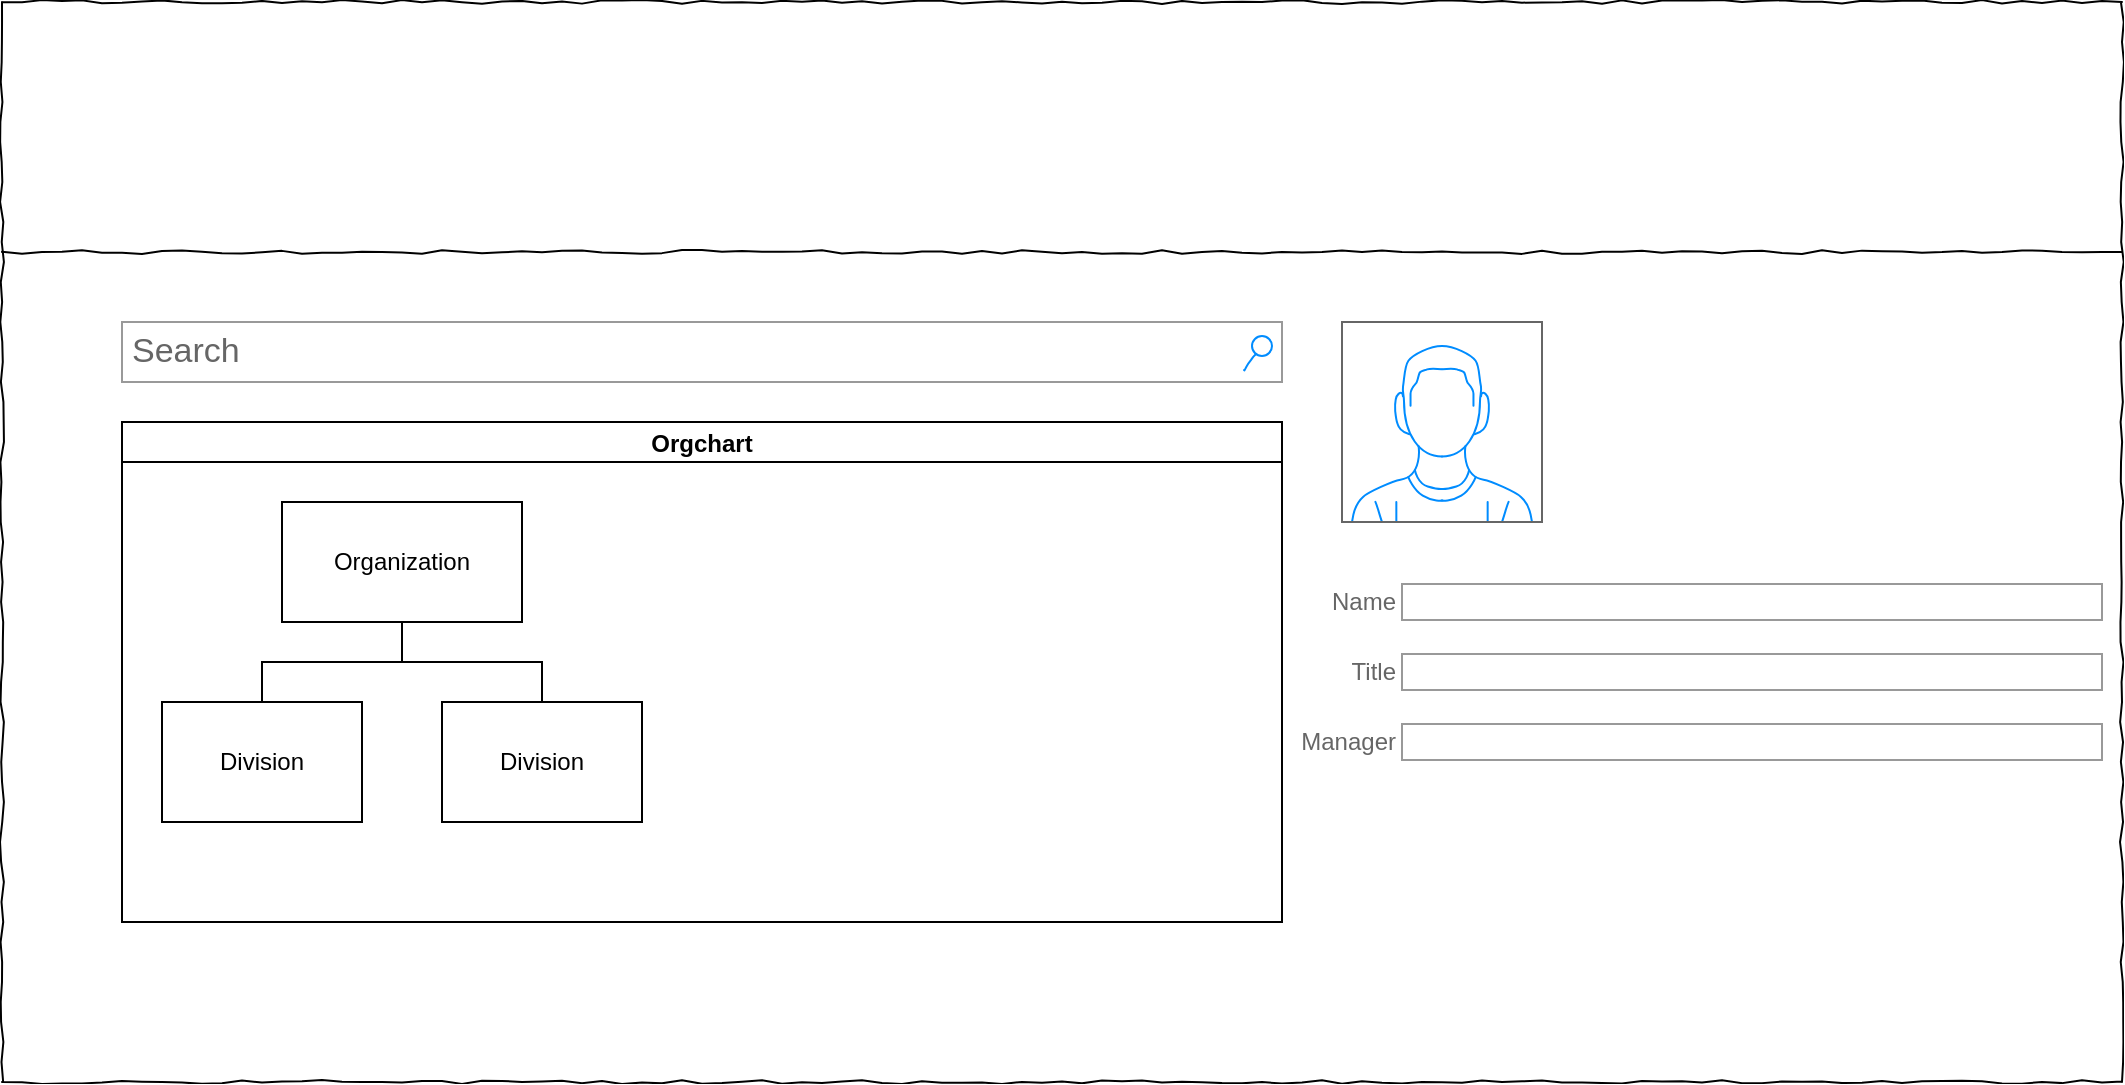 <mxfile version="20.5.1" type="github"><diagram name="Page-1" id="03018318-947c-dd8e-b7a3-06fadd420f32"><mxGraphModel dx="1422" dy="800" grid="1" gridSize="10" guides="1" tooltips="1" connect="1" arrows="1" fold="1" page="1" pageScale="1" pageWidth="1100" pageHeight="850" background="none" math="0" shadow="0"><root><mxCell id="0"/><mxCell id="1" parent="0"/><mxCell id="677b7b8949515195-1" value="" style="whiteSpace=wrap;html=1;rounded=0;shadow=0;labelBackgroundColor=none;strokeColor=#000000;strokeWidth=1;fillColor=none;fontFamily=Verdana;fontSize=12;fontColor=#000000;align=center;comic=1;" parent="1" vertex="1"><mxGeometry x="20" y="20" width="1060" height="540" as="geometry"/></mxCell><mxCell id="677b7b8949515195-3" value="Search" style="strokeWidth=1;shadow=0;dashed=0;align=center;html=1;shape=mxgraph.mockup.forms.searchBox;strokeColor=#999999;mainText=;strokeColor2=#008cff;fontColor=#666666;fontSize=17;align=left;spacingLeft=3;rounded=0;labelBackgroundColor=none;comic=1;" parent="1" vertex="1"><mxGeometry x="80" y="180" width="580" height="30" as="geometry"/></mxCell><mxCell id="677b7b8949515195-9" value="" style="line;strokeWidth=1;html=1;rounded=0;shadow=0;labelBackgroundColor=none;fillColor=none;fontFamily=Verdana;fontSize=14;fontColor=#000000;align=center;comic=1;" parent="1" vertex="1"><mxGeometry x="20" y="140" width="1060" height="10" as="geometry"/></mxCell><mxCell id="pHTvgDJy_3bHI6UoABYy-1" value="Orgchart" style="swimlane;startSize=20;horizontal=1;containerType=tree;newEdgeStyle={&quot;edgeStyle&quot;:&quot;elbowEdgeStyle&quot;,&quot;startArrow&quot;:&quot;none&quot;,&quot;endArrow&quot;:&quot;none&quot;};fillColor=default;" vertex="1" parent="1"><mxGeometry x="80" y="230" width="580" height="250" as="geometry"/></mxCell><mxCell id="pHTvgDJy_3bHI6UoABYy-2" value="" style="edgeStyle=elbowEdgeStyle;elbow=vertical;startArrow=none;endArrow=none;rounded=0;" edge="1" parent="pHTvgDJy_3bHI6UoABYy-1" source="pHTvgDJy_3bHI6UoABYy-4" target="pHTvgDJy_3bHI6UoABYy-5"><mxGeometry relative="1" as="geometry"/></mxCell><mxCell id="pHTvgDJy_3bHI6UoABYy-3" value="" style="edgeStyle=elbowEdgeStyle;elbow=vertical;startArrow=none;endArrow=none;rounded=0;" edge="1" parent="pHTvgDJy_3bHI6UoABYy-1" source="pHTvgDJy_3bHI6UoABYy-4" target="pHTvgDJy_3bHI6UoABYy-6"><mxGeometry relative="1" as="geometry"/></mxCell><UserObject label="Organization" treeRoot="1" id="pHTvgDJy_3bHI6UoABYy-4"><mxCell style="whiteSpace=wrap;html=1;align=center;treeFolding=1;treeMoving=1;newEdgeStyle={&quot;edgeStyle&quot;:&quot;elbowEdgeStyle&quot;,&quot;startArrow&quot;:&quot;none&quot;,&quot;endArrow&quot;:&quot;none&quot;};" vertex="1" parent="pHTvgDJy_3bHI6UoABYy-1"><mxGeometry x="80" y="40" width="120" height="60" as="geometry"/></mxCell></UserObject><mxCell id="pHTvgDJy_3bHI6UoABYy-5" value="Division" style="whiteSpace=wrap;html=1;align=center;verticalAlign=middle;treeFolding=1;treeMoving=1;newEdgeStyle={&quot;edgeStyle&quot;:&quot;elbowEdgeStyle&quot;,&quot;startArrow&quot;:&quot;none&quot;,&quot;endArrow&quot;:&quot;none&quot;};" vertex="1" parent="pHTvgDJy_3bHI6UoABYy-1"><mxGeometry x="20" y="140" width="100" height="60" as="geometry"/></mxCell><mxCell id="pHTvgDJy_3bHI6UoABYy-6" value="Division" style="whiteSpace=wrap;html=1;align=center;verticalAlign=middle;treeFolding=1;treeMoving=1;newEdgeStyle={&quot;edgeStyle&quot;:&quot;elbowEdgeStyle&quot;,&quot;startArrow&quot;:&quot;none&quot;,&quot;endArrow&quot;:&quot;none&quot;};" vertex="1" parent="pHTvgDJy_3bHI6UoABYy-1"><mxGeometry x="160" y="140" width="100" height="60" as="geometry"/></mxCell><mxCell id="pHTvgDJy_3bHI6UoABYy-7" value="Name" style="strokeWidth=1;shadow=0;dashed=0;align=center;html=1;shape=mxgraph.mockup.forms.anchor;align=right;spacingRight=2;fontColor=#666666;" vertex="1" parent="1"><mxGeometry x="670" y="311" width="50" height="18" as="geometry"/></mxCell><mxCell id="pHTvgDJy_3bHI6UoABYy-8" value="" style="strokeWidth=1;shadow=0;dashed=0;align=center;html=1;shape=mxgraph.mockup.forms.rrect;fillColor=#ffffff;rSize=0;fontColor=#666666;align=left;spacingLeft=3;strokeColor=#999999;" vertex="1" parent="1"><mxGeometry x="720" y="311" width="350" height="18" as="geometry"/></mxCell><mxCell id="pHTvgDJy_3bHI6UoABYy-9" value="Title" style="strokeWidth=1;shadow=0;dashed=0;align=center;html=1;shape=mxgraph.mockup.forms.anchor;align=right;spacingRight=2;fontColor=#666666;" vertex="1" parent="1"><mxGeometry x="670" y="346" width="50" height="18" as="geometry"/></mxCell><mxCell id="pHTvgDJy_3bHI6UoABYy-10" value="" style="strokeWidth=1;shadow=0;dashed=0;align=center;html=1;shape=mxgraph.mockup.forms.rrect;fillColor=#ffffff;rSize=0;fontColor=#666666;align=left;spacingLeft=3;strokeColor=#999999;" vertex="1" parent="1"><mxGeometry x="720" y="346" width="350" height="18" as="geometry"/></mxCell><mxCell id="pHTvgDJy_3bHI6UoABYy-11" value="Manager" style="strokeWidth=1;shadow=0;dashed=0;align=center;html=1;shape=mxgraph.mockup.forms.anchor;align=right;spacingRight=2;fontColor=#666666;" vertex="1" parent="1"><mxGeometry x="670" y="381" width="50" height="18" as="geometry"/></mxCell><mxCell id="pHTvgDJy_3bHI6UoABYy-12" value="" style="strokeWidth=1;shadow=0;dashed=0;align=center;html=1;shape=mxgraph.mockup.forms.rrect;fillColor=#ffffff;rSize=0;fontColor=#666666;align=left;spacingLeft=3;strokeColor=#999999;" vertex="1" parent="1"><mxGeometry x="720" y="381" width="350" height="18" as="geometry"/></mxCell><mxCell id="pHTvgDJy_3bHI6UoABYy-19" value="" style="verticalLabelPosition=bottom;shadow=0;dashed=0;align=center;html=1;verticalAlign=top;strokeWidth=1;shape=mxgraph.mockup.containers.userMale;strokeColor=#666666;strokeColor2=#008cff;fillColor=default;" vertex="1" parent="1"><mxGeometry x="690" y="180" width="100" height="100" as="geometry"/></mxCell></root></mxGraphModel></diagram></mxfile>